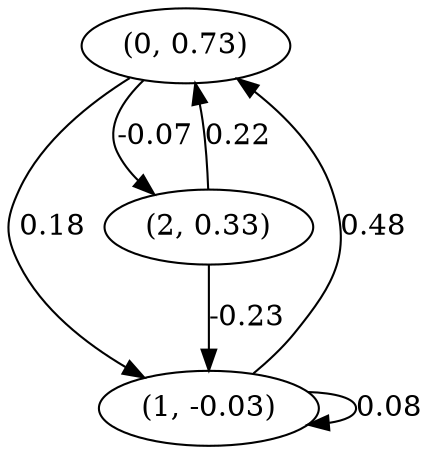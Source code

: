 digraph {
    0 [ label = "(0, 0.73)" ]
    1 [ label = "(1, -0.03)" ]
    2 [ label = "(2, 0.33)" ]
    1 -> 1 [ label = "0.08" ]
    1 -> 0 [ label = "0.48" ]
    2 -> 0 [ label = "0.22" ]
    0 -> 1 [ label = "0.18" ]
    2 -> 1 [ label = "-0.23" ]
    0 -> 2 [ label = "-0.07" ]
}

